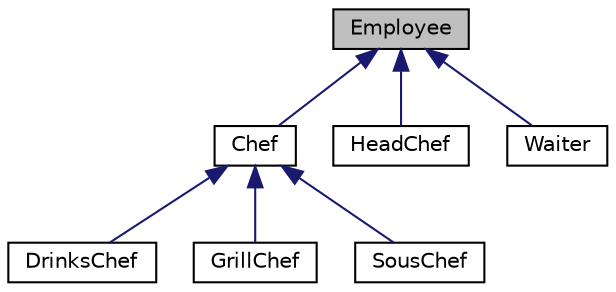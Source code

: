 digraph "Employee"
{
 // LATEX_PDF_SIZE
  edge [fontname="Helvetica",fontsize="10",labelfontname="Helvetica",labelfontsize="10"];
  node [fontname="Helvetica",fontsize="10",shape=record];
  Node1 [label="Employee",height=0.2,width=0.4,color="black", fillcolor="grey75", style="filled", fontcolor="black",tooltip="Abstract base class for employees in a restaurant."];
  Node1 -> Node2 [dir="back",color="midnightblue",fontsize="10",style="solid",fontname="Helvetica"];
  Node2 [label="Chef",height=0.2,width=0.4,color="black", fillcolor="white", style="filled",URL="$classChef.html",tooltip="Class representing a chef in a restaurant."];
  Node2 -> Node3 [dir="back",color="midnightblue",fontsize="10",style="solid",fontname="Helvetica"];
  Node3 [label="DrinksChef",height=0.2,width=0.4,color="black", fillcolor="white", style="filled",URL="$classDrinksChef.html",tooltip="Class representing a drinks chef."];
  Node2 -> Node4 [dir="back",color="midnightblue",fontsize="10",style="solid",fontname="Helvetica"];
  Node4 [label="GrillChef",height=0.2,width=0.4,color="black", fillcolor="white", style="filled",URL="$classGrillChef.html",tooltip="Class representing a grill chef."];
  Node2 -> Node5 [dir="back",color="midnightblue",fontsize="10",style="solid",fontname="Helvetica"];
  Node5 [label="SousChef",height=0.2,width=0.4,color="black", fillcolor="white", style="filled",URL="$classSousChef.html",tooltip="Class representing a sous chef."];
  Node1 -> Node6 [dir="back",color="midnightblue",fontsize="10",style="solid",fontname="Helvetica"];
  Node6 [label="HeadChef",height=0.2,width=0.4,color="black", fillcolor="white", style="filled",URL="$classHeadChef.html",tooltip="Class representing a HeadChef in a restaurant."];
  Node1 -> Node7 [dir="back",color="midnightblue",fontsize="10",style="solid",fontname="Helvetica"];
  Node7 [label="Waiter",height=0.2,width=0.4,color="black", fillcolor="white", style="filled",URL="$classWaiter.html",tooltip="Class representing a waiter in a restaurant."];
}
